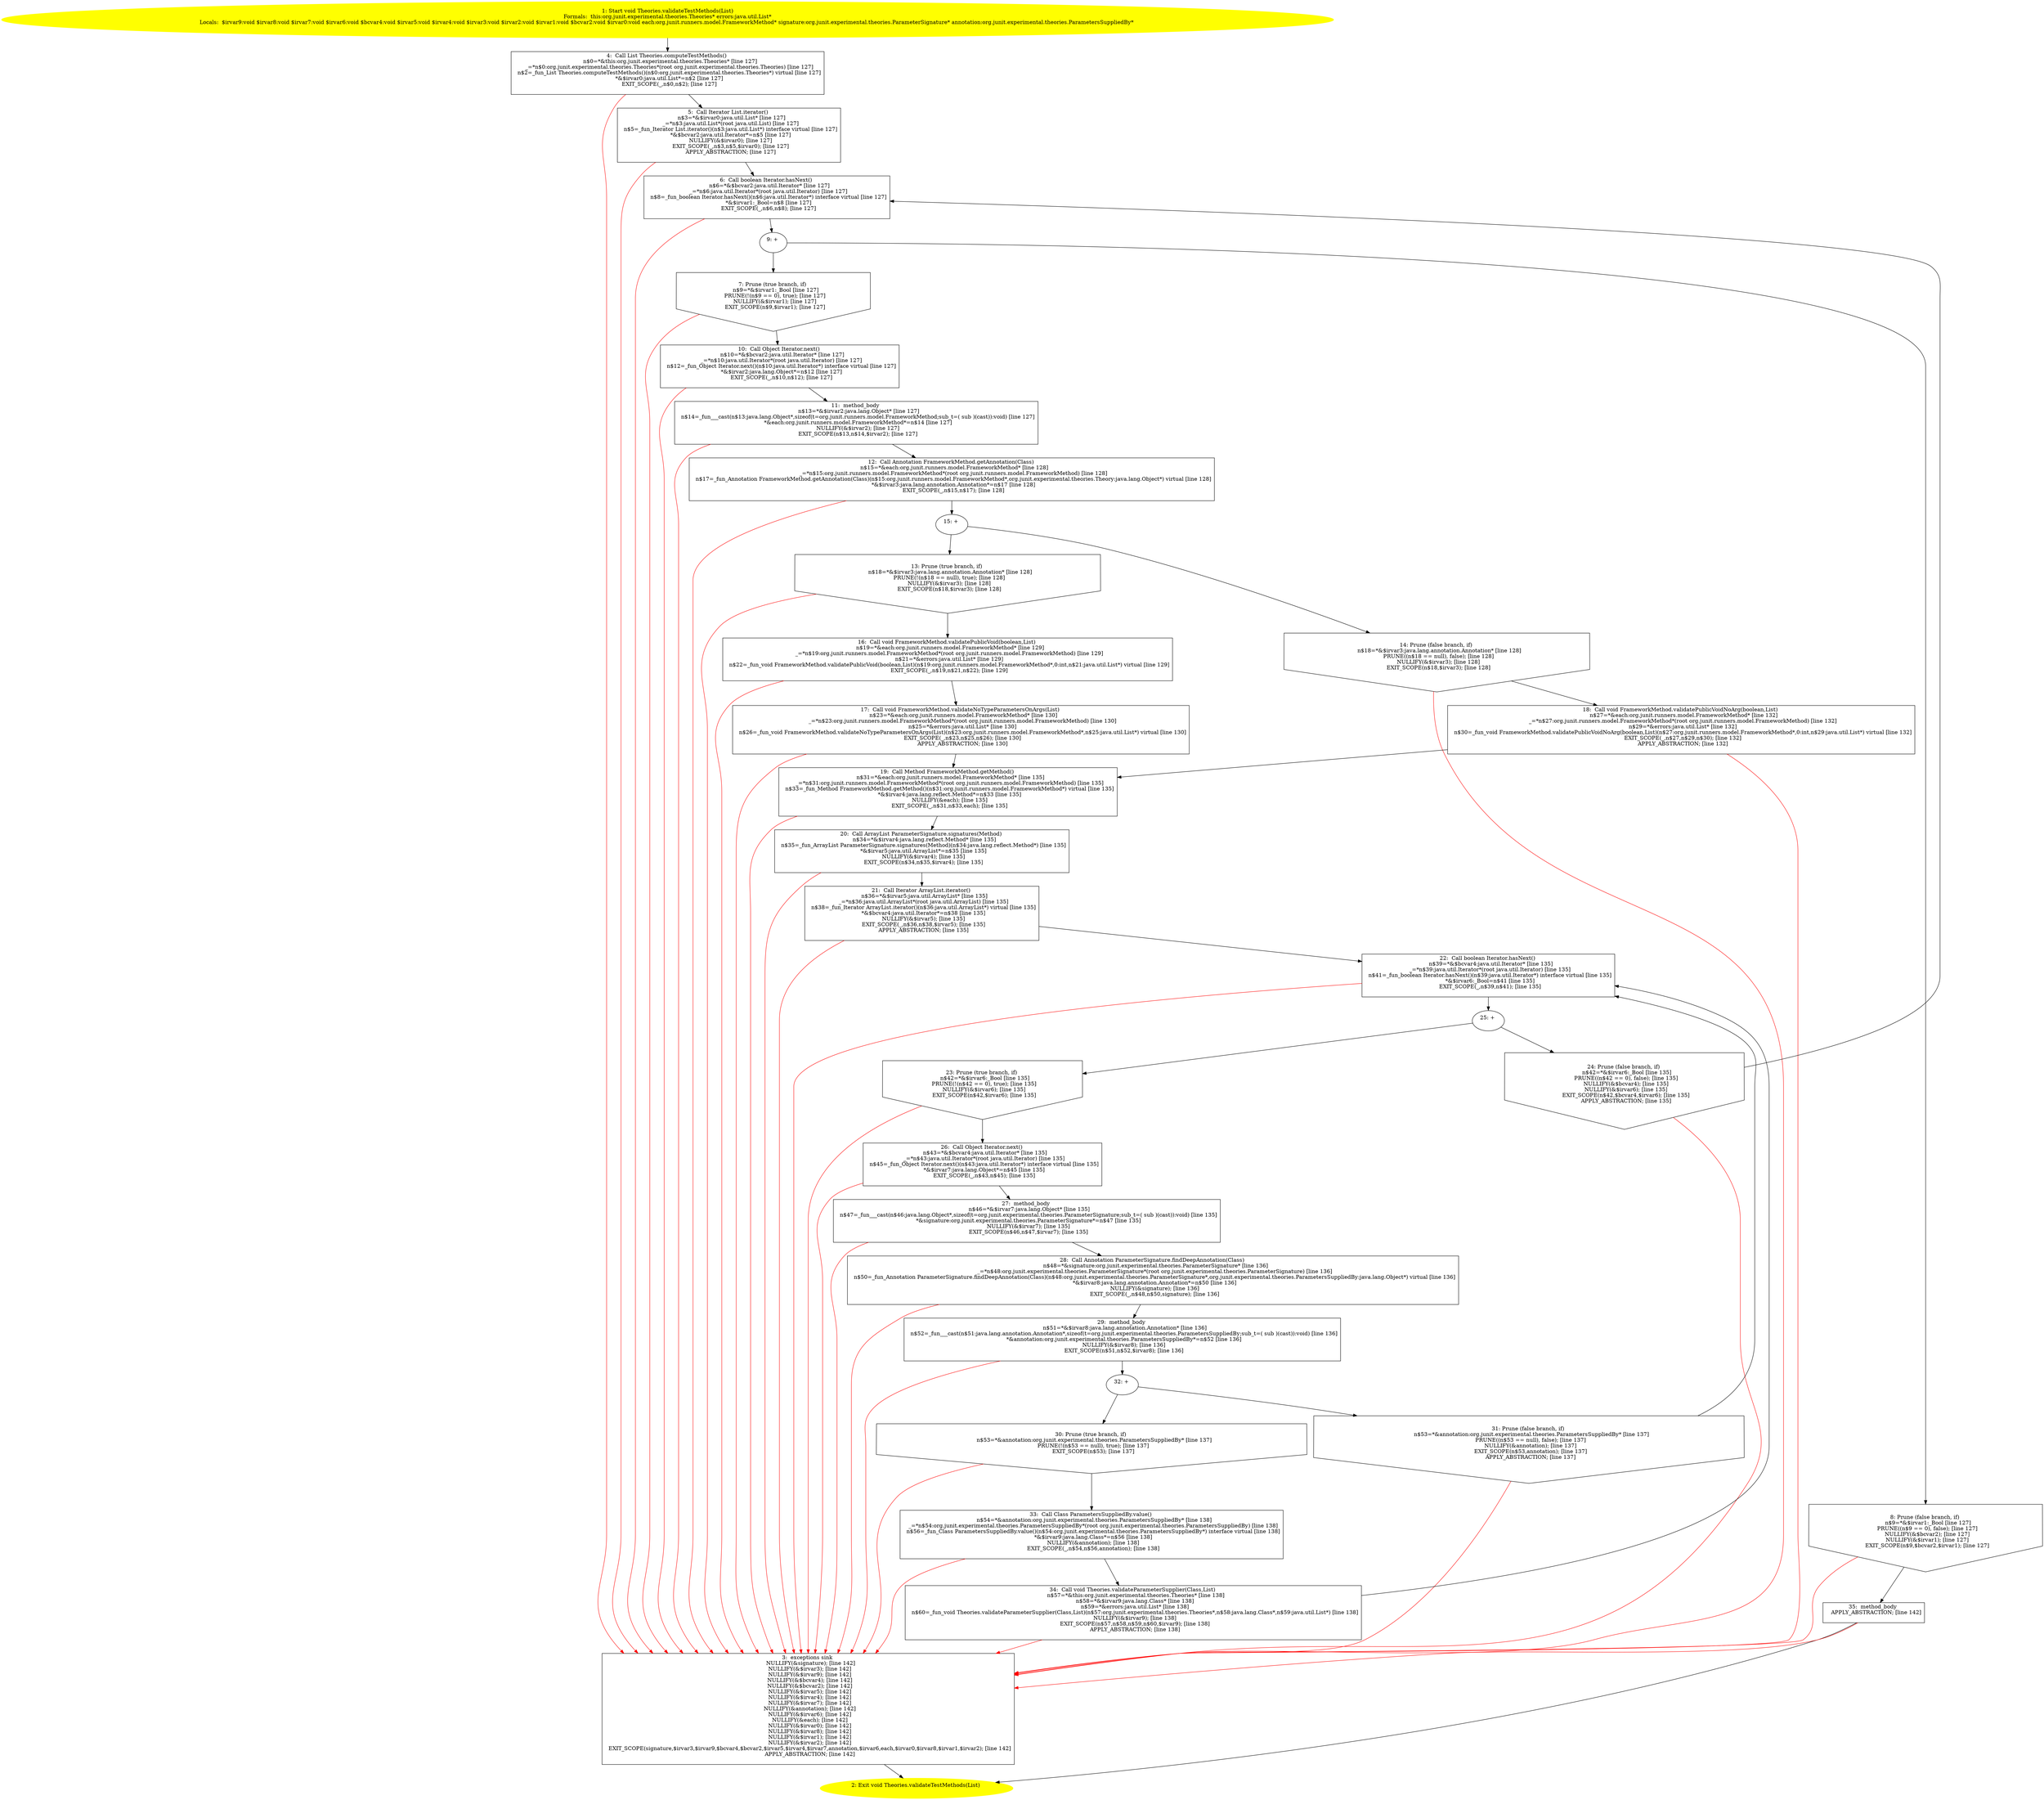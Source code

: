 /* @generated */
digraph cfg {
"org.junit.experimental.theories.Theories.validateTestMethods(java.util.List):void.e36a36eadc5ec2cc30906abe698ca430_1" [label="1: Start void Theories.validateTestMethods(List)\nFormals:  this:org.junit.experimental.theories.Theories* errors:java.util.List*\nLocals:  $irvar9:void $irvar8:void $irvar7:void $irvar6:void $bcvar4:void $irvar5:void $irvar4:void $irvar3:void $irvar2:void $irvar1:void $bcvar2:void $irvar0:void each:org.junit.runners.model.FrameworkMethod* signature:org.junit.experimental.theories.ParameterSignature* annotation:org.junit.experimental.theories.ParametersSuppliedBy* \n  " color=yellow style=filled]
	

	 "org.junit.experimental.theories.Theories.validateTestMethods(java.util.List):void.e36a36eadc5ec2cc30906abe698ca430_1" -> "org.junit.experimental.theories.Theories.validateTestMethods(java.util.List):void.e36a36eadc5ec2cc30906abe698ca430_4" ;
"org.junit.experimental.theories.Theories.validateTestMethods(java.util.List):void.e36a36eadc5ec2cc30906abe698ca430_2" [label="2: Exit void Theories.validateTestMethods(List) \n  " color=yellow style=filled]
	

"org.junit.experimental.theories.Theories.validateTestMethods(java.util.List):void.e36a36eadc5ec2cc30906abe698ca430_3" [label="3:  exceptions sink \n   NULLIFY(&signature); [line 142]\n  NULLIFY(&$irvar3); [line 142]\n  NULLIFY(&$irvar9); [line 142]\n  NULLIFY(&$bcvar4); [line 142]\n  NULLIFY(&$bcvar2); [line 142]\n  NULLIFY(&$irvar5); [line 142]\n  NULLIFY(&$irvar4); [line 142]\n  NULLIFY(&$irvar7); [line 142]\n  NULLIFY(&annotation); [line 142]\n  NULLIFY(&$irvar6); [line 142]\n  NULLIFY(&each); [line 142]\n  NULLIFY(&$irvar0); [line 142]\n  NULLIFY(&$irvar8); [line 142]\n  NULLIFY(&$irvar1); [line 142]\n  NULLIFY(&$irvar2); [line 142]\n  EXIT_SCOPE(signature,$irvar3,$irvar9,$bcvar4,$bcvar2,$irvar5,$irvar4,$irvar7,annotation,$irvar6,each,$irvar0,$irvar8,$irvar1,$irvar2); [line 142]\n  APPLY_ABSTRACTION; [line 142]\n " shape="box"]
	

	 "org.junit.experimental.theories.Theories.validateTestMethods(java.util.List):void.e36a36eadc5ec2cc30906abe698ca430_3" -> "org.junit.experimental.theories.Theories.validateTestMethods(java.util.List):void.e36a36eadc5ec2cc30906abe698ca430_2" ;
"org.junit.experimental.theories.Theories.validateTestMethods(java.util.List):void.e36a36eadc5ec2cc30906abe698ca430_4" [label="4:  Call List Theories.computeTestMethods() \n   n$0=*&this:org.junit.experimental.theories.Theories* [line 127]\n  _=*n$0:org.junit.experimental.theories.Theories*(root org.junit.experimental.theories.Theories) [line 127]\n  n$2=_fun_List Theories.computeTestMethods()(n$0:org.junit.experimental.theories.Theories*) virtual [line 127]\n  *&$irvar0:java.util.List*=n$2 [line 127]\n  EXIT_SCOPE(_,n$0,n$2); [line 127]\n " shape="box"]
	

	 "org.junit.experimental.theories.Theories.validateTestMethods(java.util.List):void.e36a36eadc5ec2cc30906abe698ca430_4" -> "org.junit.experimental.theories.Theories.validateTestMethods(java.util.List):void.e36a36eadc5ec2cc30906abe698ca430_5" ;
	 "org.junit.experimental.theories.Theories.validateTestMethods(java.util.List):void.e36a36eadc5ec2cc30906abe698ca430_4" -> "org.junit.experimental.theories.Theories.validateTestMethods(java.util.List):void.e36a36eadc5ec2cc30906abe698ca430_3" [color="red" ];
"org.junit.experimental.theories.Theories.validateTestMethods(java.util.List):void.e36a36eadc5ec2cc30906abe698ca430_5" [label="5:  Call Iterator List.iterator() \n   n$3=*&$irvar0:java.util.List* [line 127]\n  _=*n$3:java.util.List*(root java.util.List) [line 127]\n  n$5=_fun_Iterator List.iterator()(n$3:java.util.List*) interface virtual [line 127]\n  *&$bcvar2:java.util.Iterator*=n$5 [line 127]\n  NULLIFY(&$irvar0); [line 127]\n  EXIT_SCOPE(_,n$3,n$5,$irvar0); [line 127]\n  APPLY_ABSTRACTION; [line 127]\n " shape="box"]
	

	 "org.junit.experimental.theories.Theories.validateTestMethods(java.util.List):void.e36a36eadc5ec2cc30906abe698ca430_5" -> "org.junit.experimental.theories.Theories.validateTestMethods(java.util.List):void.e36a36eadc5ec2cc30906abe698ca430_6" ;
	 "org.junit.experimental.theories.Theories.validateTestMethods(java.util.List):void.e36a36eadc5ec2cc30906abe698ca430_5" -> "org.junit.experimental.theories.Theories.validateTestMethods(java.util.List):void.e36a36eadc5ec2cc30906abe698ca430_3" [color="red" ];
"org.junit.experimental.theories.Theories.validateTestMethods(java.util.List):void.e36a36eadc5ec2cc30906abe698ca430_6" [label="6:  Call boolean Iterator.hasNext() \n   n$6=*&$bcvar2:java.util.Iterator* [line 127]\n  _=*n$6:java.util.Iterator*(root java.util.Iterator) [line 127]\n  n$8=_fun_boolean Iterator.hasNext()(n$6:java.util.Iterator*) interface virtual [line 127]\n  *&$irvar1:_Bool=n$8 [line 127]\n  EXIT_SCOPE(_,n$6,n$8); [line 127]\n " shape="box"]
	

	 "org.junit.experimental.theories.Theories.validateTestMethods(java.util.List):void.e36a36eadc5ec2cc30906abe698ca430_6" -> "org.junit.experimental.theories.Theories.validateTestMethods(java.util.List):void.e36a36eadc5ec2cc30906abe698ca430_9" ;
	 "org.junit.experimental.theories.Theories.validateTestMethods(java.util.List):void.e36a36eadc5ec2cc30906abe698ca430_6" -> "org.junit.experimental.theories.Theories.validateTestMethods(java.util.List):void.e36a36eadc5ec2cc30906abe698ca430_3" [color="red" ];
"org.junit.experimental.theories.Theories.validateTestMethods(java.util.List):void.e36a36eadc5ec2cc30906abe698ca430_7" [label="7: Prune (true branch, if) \n   n$9=*&$irvar1:_Bool [line 127]\n  PRUNE(!(n$9 == 0), true); [line 127]\n  NULLIFY(&$irvar1); [line 127]\n  EXIT_SCOPE(n$9,$irvar1); [line 127]\n " shape="invhouse"]
	

	 "org.junit.experimental.theories.Theories.validateTestMethods(java.util.List):void.e36a36eadc5ec2cc30906abe698ca430_7" -> "org.junit.experimental.theories.Theories.validateTestMethods(java.util.List):void.e36a36eadc5ec2cc30906abe698ca430_10" ;
	 "org.junit.experimental.theories.Theories.validateTestMethods(java.util.List):void.e36a36eadc5ec2cc30906abe698ca430_7" -> "org.junit.experimental.theories.Theories.validateTestMethods(java.util.List):void.e36a36eadc5ec2cc30906abe698ca430_3" [color="red" ];
"org.junit.experimental.theories.Theories.validateTestMethods(java.util.List):void.e36a36eadc5ec2cc30906abe698ca430_8" [label="8: Prune (false branch, if) \n   n$9=*&$irvar1:_Bool [line 127]\n  PRUNE((n$9 == 0), false); [line 127]\n  NULLIFY(&$bcvar2); [line 127]\n  NULLIFY(&$irvar1); [line 127]\n  EXIT_SCOPE(n$9,$bcvar2,$irvar1); [line 127]\n " shape="invhouse"]
	

	 "org.junit.experimental.theories.Theories.validateTestMethods(java.util.List):void.e36a36eadc5ec2cc30906abe698ca430_8" -> "org.junit.experimental.theories.Theories.validateTestMethods(java.util.List):void.e36a36eadc5ec2cc30906abe698ca430_35" ;
	 "org.junit.experimental.theories.Theories.validateTestMethods(java.util.List):void.e36a36eadc5ec2cc30906abe698ca430_8" -> "org.junit.experimental.theories.Theories.validateTestMethods(java.util.List):void.e36a36eadc5ec2cc30906abe698ca430_3" [color="red" ];
"org.junit.experimental.theories.Theories.validateTestMethods(java.util.List):void.e36a36eadc5ec2cc30906abe698ca430_9" [label="9: + \n  " ]
	

	 "org.junit.experimental.theories.Theories.validateTestMethods(java.util.List):void.e36a36eadc5ec2cc30906abe698ca430_9" -> "org.junit.experimental.theories.Theories.validateTestMethods(java.util.List):void.e36a36eadc5ec2cc30906abe698ca430_7" ;
	 "org.junit.experimental.theories.Theories.validateTestMethods(java.util.List):void.e36a36eadc5ec2cc30906abe698ca430_9" -> "org.junit.experimental.theories.Theories.validateTestMethods(java.util.List):void.e36a36eadc5ec2cc30906abe698ca430_8" ;
"org.junit.experimental.theories.Theories.validateTestMethods(java.util.List):void.e36a36eadc5ec2cc30906abe698ca430_10" [label="10:  Call Object Iterator.next() \n   n$10=*&$bcvar2:java.util.Iterator* [line 127]\n  _=*n$10:java.util.Iterator*(root java.util.Iterator) [line 127]\n  n$12=_fun_Object Iterator.next()(n$10:java.util.Iterator*) interface virtual [line 127]\n  *&$irvar2:java.lang.Object*=n$12 [line 127]\n  EXIT_SCOPE(_,n$10,n$12); [line 127]\n " shape="box"]
	

	 "org.junit.experimental.theories.Theories.validateTestMethods(java.util.List):void.e36a36eadc5ec2cc30906abe698ca430_10" -> "org.junit.experimental.theories.Theories.validateTestMethods(java.util.List):void.e36a36eadc5ec2cc30906abe698ca430_11" ;
	 "org.junit.experimental.theories.Theories.validateTestMethods(java.util.List):void.e36a36eadc5ec2cc30906abe698ca430_10" -> "org.junit.experimental.theories.Theories.validateTestMethods(java.util.List):void.e36a36eadc5ec2cc30906abe698ca430_3" [color="red" ];
"org.junit.experimental.theories.Theories.validateTestMethods(java.util.List):void.e36a36eadc5ec2cc30906abe698ca430_11" [label="11:  method_body \n   n$13=*&$irvar2:java.lang.Object* [line 127]\n  n$14=_fun___cast(n$13:java.lang.Object*,sizeof(t=org.junit.runners.model.FrameworkMethod;sub_t=( sub )(cast)):void) [line 127]\n  *&each:org.junit.runners.model.FrameworkMethod*=n$14 [line 127]\n  NULLIFY(&$irvar2); [line 127]\n  EXIT_SCOPE(n$13,n$14,$irvar2); [line 127]\n " shape="box"]
	

	 "org.junit.experimental.theories.Theories.validateTestMethods(java.util.List):void.e36a36eadc5ec2cc30906abe698ca430_11" -> "org.junit.experimental.theories.Theories.validateTestMethods(java.util.List):void.e36a36eadc5ec2cc30906abe698ca430_12" ;
	 "org.junit.experimental.theories.Theories.validateTestMethods(java.util.List):void.e36a36eadc5ec2cc30906abe698ca430_11" -> "org.junit.experimental.theories.Theories.validateTestMethods(java.util.List):void.e36a36eadc5ec2cc30906abe698ca430_3" [color="red" ];
"org.junit.experimental.theories.Theories.validateTestMethods(java.util.List):void.e36a36eadc5ec2cc30906abe698ca430_12" [label="12:  Call Annotation FrameworkMethod.getAnnotation(Class) \n   n$15=*&each:org.junit.runners.model.FrameworkMethod* [line 128]\n  _=*n$15:org.junit.runners.model.FrameworkMethod*(root org.junit.runners.model.FrameworkMethod) [line 128]\n  n$17=_fun_Annotation FrameworkMethod.getAnnotation(Class)(n$15:org.junit.runners.model.FrameworkMethod*,org.junit.experimental.theories.Theory:java.lang.Object*) virtual [line 128]\n  *&$irvar3:java.lang.annotation.Annotation*=n$17 [line 128]\n  EXIT_SCOPE(_,n$15,n$17); [line 128]\n " shape="box"]
	

	 "org.junit.experimental.theories.Theories.validateTestMethods(java.util.List):void.e36a36eadc5ec2cc30906abe698ca430_12" -> "org.junit.experimental.theories.Theories.validateTestMethods(java.util.List):void.e36a36eadc5ec2cc30906abe698ca430_15" ;
	 "org.junit.experimental.theories.Theories.validateTestMethods(java.util.List):void.e36a36eadc5ec2cc30906abe698ca430_12" -> "org.junit.experimental.theories.Theories.validateTestMethods(java.util.List):void.e36a36eadc5ec2cc30906abe698ca430_3" [color="red" ];
"org.junit.experimental.theories.Theories.validateTestMethods(java.util.List):void.e36a36eadc5ec2cc30906abe698ca430_13" [label="13: Prune (true branch, if) \n   n$18=*&$irvar3:java.lang.annotation.Annotation* [line 128]\n  PRUNE(!(n$18 == null), true); [line 128]\n  NULLIFY(&$irvar3); [line 128]\n  EXIT_SCOPE(n$18,$irvar3); [line 128]\n " shape="invhouse"]
	

	 "org.junit.experimental.theories.Theories.validateTestMethods(java.util.List):void.e36a36eadc5ec2cc30906abe698ca430_13" -> "org.junit.experimental.theories.Theories.validateTestMethods(java.util.List):void.e36a36eadc5ec2cc30906abe698ca430_16" ;
	 "org.junit.experimental.theories.Theories.validateTestMethods(java.util.List):void.e36a36eadc5ec2cc30906abe698ca430_13" -> "org.junit.experimental.theories.Theories.validateTestMethods(java.util.List):void.e36a36eadc5ec2cc30906abe698ca430_3" [color="red" ];
"org.junit.experimental.theories.Theories.validateTestMethods(java.util.List):void.e36a36eadc5ec2cc30906abe698ca430_14" [label="14: Prune (false branch, if) \n   n$18=*&$irvar3:java.lang.annotation.Annotation* [line 128]\n  PRUNE((n$18 == null), false); [line 128]\n  NULLIFY(&$irvar3); [line 128]\n  EXIT_SCOPE(n$18,$irvar3); [line 128]\n " shape="invhouse"]
	

	 "org.junit.experimental.theories.Theories.validateTestMethods(java.util.List):void.e36a36eadc5ec2cc30906abe698ca430_14" -> "org.junit.experimental.theories.Theories.validateTestMethods(java.util.List):void.e36a36eadc5ec2cc30906abe698ca430_18" ;
	 "org.junit.experimental.theories.Theories.validateTestMethods(java.util.List):void.e36a36eadc5ec2cc30906abe698ca430_14" -> "org.junit.experimental.theories.Theories.validateTestMethods(java.util.List):void.e36a36eadc5ec2cc30906abe698ca430_3" [color="red" ];
"org.junit.experimental.theories.Theories.validateTestMethods(java.util.List):void.e36a36eadc5ec2cc30906abe698ca430_15" [label="15: + \n  " ]
	

	 "org.junit.experimental.theories.Theories.validateTestMethods(java.util.List):void.e36a36eadc5ec2cc30906abe698ca430_15" -> "org.junit.experimental.theories.Theories.validateTestMethods(java.util.List):void.e36a36eadc5ec2cc30906abe698ca430_13" ;
	 "org.junit.experimental.theories.Theories.validateTestMethods(java.util.List):void.e36a36eadc5ec2cc30906abe698ca430_15" -> "org.junit.experimental.theories.Theories.validateTestMethods(java.util.List):void.e36a36eadc5ec2cc30906abe698ca430_14" ;
"org.junit.experimental.theories.Theories.validateTestMethods(java.util.List):void.e36a36eadc5ec2cc30906abe698ca430_16" [label="16:  Call void FrameworkMethod.validatePublicVoid(boolean,List) \n   n$19=*&each:org.junit.runners.model.FrameworkMethod* [line 129]\n  _=*n$19:org.junit.runners.model.FrameworkMethod*(root org.junit.runners.model.FrameworkMethod) [line 129]\n  n$21=*&errors:java.util.List* [line 129]\n  n$22=_fun_void FrameworkMethod.validatePublicVoid(boolean,List)(n$19:org.junit.runners.model.FrameworkMethod*,0:int,n$21:java.util.List*) virtual [line 129]\n  EXIT_SCOPE(_,n$19,n$21,n$22); [line 129]\n " shape="box"]
	

	 "org.junit.experimental.theories.Theories.validateTestMethods(java.util.List):void.e36a36eadc5ec2cc30906abe698ca430_16" -> "org.junit.experimental.theories.Theories.validateTestMethods(java.util.List):void.e36a36eadc5ec2cc30906abe698ca430_17" ;
	 "org.junit.experimental.theories.Theories.validateTestMethods(java.util.List):void.e36a36eadc5ec2cc30906abe698ca430_16" -> "org.junit.experimental.theories.Theories.validateTestMethods(java.util.List):void.e36a36eadc5ec2cc30906abe698ca430_3" [color="red" ];
"org.junit.experimental.theories.Theories.validateTestMethods(java.util.List):void.e36a36eadc5ec2cc30906abe698ca430_17" [label="17:  Call void FrameworkMethod.validateNoTypeParametersOnArgs(List) \n   n$23=*&each:org.junit.runners.model.FrameworkMethod* [line 130]\n  _=*n$23:org.junit.runners.model.FrameworkMethod*(root org.junit.runners.model.FrameworkMethod) [line 130]\n  n$25=*&errors:java.util.List* [line 130]\n  n$26=_fun_void FrameworkMethod.validateNoTypeParametersOnArgs(List)(n$23:org.junit.runners.model.FrameworkMethod*,n$25:java.util.List*) virtual [line 130]\n  EXIT_SCOPE(_,n$23,n$25,n$26); [line 130]\n  APPLY_ABSTRACTION; [line 130]\n " shape="box"]
	

	 "org.junit.experimental.theories.Theories.validateTestMethods(java.util.List):void.e36a36eadc5ec2cc30906abe698ca430_17" -> "org.junit.experimental.theories.Theories.validateTestMethods(java.util.List):void.e36a36eadc5ec2cc30906abe698ca430_19" ;
	 "org.junit.experimental.theories.Theories.validateTestMethods(java.util.List):void.e36a36eadc5ec2cc30906abe698ca430_17" -> "org.junit.experimental.theories.Theories.validateTestMethods(java.util.List):void.e36a36eadc5ec2cc30906abe698ca430_3" [color="red" ];
"org.junit.experimental.theories.Theories.validateTestMethods(java.util.List):void.e36a36eadc5ec2cc30906abe698ca430_18" [label="18:  Call void FrameworkMethod.validatePublicVoidNoArg(boolean,List) \n   n$27=*&each:org.junit.runners.model.FrameworkMethod* [line 132]\n  _=*n$27:org.junit.runners.model.FrameworkMethod*(root org.junit.runners.model.FrameworkMethod) [line 132]\n  n$29=*&errors:java.util.List* [line 132]\n  n$30=_fun_void FrameworkMethod.validatePublicVoidNoArg(boolean,List)(n$27:org.junit.runners.model.FrameworkMethod*,0:int,n$29:java.util.List*) virtual [line 132]\n  EXIT_SCOPE(_,n$27,n$29,n$30); [line 132]\n  APPLY_ABSTRACTION; [line 132]\n " shape="box"]
	

	 "org.junit.experimental.theories.Theories.validateTestMethods(java.util.List):void.e36a36eadc5ec2cc30906abe698ca430_18" -> "org.junit.experimental.theories.Theories.validateTestMethods(java.util.List):void.e36a36eadc5ec2cc30906abe698ca430_19" ;
	 "org.junit.experimental.theories.Theories.validateTestMethods(java.util.List):void.e36a36eadc5ec2cc30906abe698ca430_18" -> "org.junit.experimental.theories.Theories.validateTestMethods(java.util.List):void.e36a36eadc5ec2cc30906abe698ca430_3" [color="red" ];
"org.junit.experimental.theories.Theories.validateTestMethods(java.util.List):void.e36a36eadc5ec2cc30906abe698ca430_19" [label="19:  Call Method FrameworkMethod.getMethod() \n   n$31=*&each:org.junit.runners.model.FrameworkMethod* [line 135]\n  _=*n$31:org.junit.runners.model.FrameworkMethod*(root org.junit.runners.model.FrameworkMethod) [line 135]\n  n$33=_fun_Method FrameworkMethod.getMethod()(n$31:org.junit.runners.model.FrameworkMethod*) virtual [line 135]\n  *&$irvar4:java.lang.reflect.Method*=n$33 [line 135]\n  NULLIFY(&each); [line 135]\n  EXIT_SCOPE(_,n$31,n$33,each); [line 135]\n " shape="box"]
	

	 "org.junit.experimental.theories.Theories.validateTestMethods(java.util.List):void.e36a36eadc5ec2cc30906abe698ca430_19" -> "org.junit.experimental.theories.Theories.validateTestMethods(java.util.List):void.e36a36eadc5ec2cc30906abe698ca430_20" ;
	 "org.junit.experimental.theories.Theories.validateTestMethods(java.util.List):void.e36a36eadc5ec2cc30906abe698ca430_19" -> "org.junit.experimental.theories.Theories.validateTestMethods(java.util.List):void.e36a36eadc5ec2cc30906abe698ca430_3" [color="red" ];
"org.junit.experimental.theories.Theories.validateTestMethods(java.util.List):void.e36a36eadc5ec2cc30906abe698ca430_20" [label="20:  Call ArrayList ParameterSignature.signatures(Method) \n   n$34=*&$irvar4:java.lang.reflect.Method* [line 135]\n  n$35=_fun_ArrayList ParameterSignature.signatures(Method)(n$34:java.lang.reflect.Method*) [line 135]\n  *&$irvar5:java.util.ArrayList*=n$35 [line 135]\n  NULLIFY(&$irvar4); [line 135]\n  EXIT_SCOPE(n$34,n$35,$irvar4); [line 135]\n " shape="box"]
	

	 "org.junit.experimental.theories.Theories.validateTestMethods(java.util.List):void.e36a36eadc5ec2cc30906abe698ca430_20" -> "org.junit.experimental.theories.Theories.validateTestMethods(java.util.List):void.e36a36eadc5ec2cc30906abe698ca430_21" ;
	 "org.junit.experimental.theories.Theories.validateTestMethods(java.util.List):void.e36a36eadc5ec2cc30906abe698ca430_20" -> "org.junit.experimental.theories.Theories.validateTestMethods(java.util.List):void.e36a36eadc5ec2cc30906abe698ca430_3" [color="red" ];
"org.junit.experimental.theories.Theories.validateTestMethods(java.util.List):void.e36a36eadc5ec2cc30906abe698ca430_21" [label="21:  Call Iterator ArrayList.iterator() \n   n$36=*&$irvar5:java.util.ArrayList* [line 135]\n  _=*n$36:java.util.ArrayList*(root java.util.ArrayList) [line 135]\n  n$38=_fun_Iterator ArrayList.iterator()(n$36:java.util.ArrayList*) virtual [line 135]\n  *&$bcvar4:java.util.Iterator*=n$38 [line 135]\n  NULLIFY(&$irvar5); [line 135]\n  EXIT_SCOPE(_,n$36,n$38,$irvar5); [line 135]\n  APPLY_ABSTRACTION; [line 135]\n " shape="box"]
	

	 "org.junit.experimental.theories.Theories.validateTestMethods(java.util.List):void.e36a36eadc5ec2cc30906abe698ca430_21" -> "org.junit.experimental.theories.Theories.validateTestMethods(java.util.List):void.e36a36eadc5ec2cc30906abe698ca430_22" ;
	 "org.junit.experimental.theories.Theories.validateTestMethods(java.util.List):void.e36a36eadc5ec2cc30906abe698ca430_21" -> "org.junit.experimental.theories.Theories.validateTestMethods(java.util.List):void.e36a36eadc5ec2cc30906abe698ca430_3" [color="red" ];
"org.junit.experimental.theories.Theories.validateTestMethods(java.util.List):void.e36a36eadc5ec2cc30906abe698ca430_22" [label="22:  Call boolean Iterator.hasNext() \n   n$39=*&$bcvar4:java.util.Iterator* [line 135]\n  _=*n$39:java.util.Iterator*(root java.util.Iterator) [line 135]\n  n$41=_fun_boolean Iterator.hasNext()(n$39:java.util.Iterator*) interface virtual [line 135]\n  *&$irvar6:_Bool=n$41 [line 135]\n  EXIT_SCOPE(_,n$39,n$41); [line 135]\n " shape="box"]
	

	 "org.junit.experimental.theories.Theories.validateTestMethods(java.util.List):void.e36a36eadc5ec2cc30906abe698ca430_22" -> "org.junit.experimental.theories.Theories.validateTestMethods(java.util.List):void.e36a36eadc5ec2cc30906abe698ca430_25" ;
	 "org.junit.experimental.theories.Theories.validateTestMethods(java.util.List):void.e36a36eadc5ec2cc30906abe698ca430_22" -> "org.junit.experimental.theories.Theories.validateTestMethods(java.util.List):void.e36a36eadc5ec2cc30906abe698ca430_3" [color="red" ];
"org.junit.experimental.theories.Theories.validateTestMethods(java.util.List):void.e36a36eadc5ec2cc30906abe698ca430_23" [label="23: Prune (true branch, if) \n   n$42=*&$irvar6:_Bool [line 135]\n  PRUNE(!(n$42 == 0), true); [line 135]\n  NULLIFY(&$irvar6); [line 135]\n  EXIT_SCOPE(n$42,$irvar6); [line 135]\n " shape="invhouse"]
	

	 "org.junit.experimental.theories.Theories.validateTestMethods(java.util.List):void.e36a36eadc5ec2cc30906abe698ca430_23" -> "org.junit.experimental.theories.Theories.validateTestMethods(java.util.List):void.e36a36eadc5ec2cc30906abe698ca430_26" ;
	 "org.junit.experimental.theories.Theories.validateTestMethods(java.util.List):void.e36a36eadc5ec2cc30906abe698ca430_23" -> "org.junit.experimental.theories.Theories.validateTestMethods(java.util.List):void.e36a36eadc5ec2cc30906abe698ca430_3" [color="red" ];
"org.junit.experimental.theories.Theories.validateTestMethods(java.util.List):void.e36a36eadc5ec2cc30906abe698ca430_24" [label="24: Prune (false branch, if) \n   n$42=*&$irvar6:_Bool [line 135]\n  PRUNE((n$42 == 0), false); [line 135]\n  NULLIFY(&$bcvar4); [line 135]\n  NULLIFY(&$irvar6); [line 135]\n  EXIT_SCOPE(n$42,$bcvar4,$irvar6); [line 135]\n  APPLY_ABSTRACTION; [line 135]\n " shape="invhouse"]
	

	 "org.junit.experimental.theories.Theories.validateTestMethods(java.util.List):void.e36a36eadc5ec2cc30906abe698ca430_24" -> "org.junit.experimental.theories.Theories.validateTestMethods(java.util.List):void.e36a36eadc5ec2cc30906abe698ca430_6" ;
	 "org.junit.experimental.theories.Theories.validateTestMethods(java.util.List):void.e36a36eadc5ec2cc30906abe698ca430_24" -> "org.junit.experimental.theories.Theories.validateTestMethods(java.util.List):void.e36a36eadc5ec2cc30906abe698ca430_3" [color="red" ];
"org.junit.experimental.theories.Theories.validateTestMethods(java.util.List):void.e36a36eadc5ec2cc30906abe698ca430_25" [label="25: + \n  " ]
	

	 "org.junit.experimental.theories.Theories.validateTestMethods(java.util.List):void.e36a36eadc5ec2cc30906abe698ca430_25" -> "org.junit.experimental.theories.Theories.validateTestMethods(java.util.List):void.e36a36eadc5ec2cc30906abe698ca430_23" ;
	 "org.junit.experimental.theories.Theories.validateTestMethods(java.util.List):void.e36a36eadc5ec2cc30906abe698ca430_25" -> "org.junit.experimental.theories.Theories.validateTestMethods(java.util.List):void.e36a36eadc5ec2cc30906abe698ca430_24" ;
"org.junit.experimental.theories.Theories.validateTestMethods(java.util.List):void.e36a36eadc5ec2cc30906abe698ca430_26" [label="26:  Call Object Iterator.next() \n   n$43=*&$bcvar4:java.util.Iterator* [line 135]\n  _=*n$43:java.util.Iterator*(root java.util.Iterator) [line 135]\n  n$45=_fun_Object Iterator.next()(n$43:java.util.Iterator*) interface virtual [line 135]\n  *&$irvar7:java.lang.Object*=n$45 [line 135]\n  EXIT_SCOPE(_,n$43,n$45); [line 135]\n " shape="box"]
	

	 "org.junit.experimental.theories.Theories.validateTestMethods(java.util.List):void.e36a36eadc5ec2cc30906abe698ca430_26" -> "org.junit.experimental.theories.Theories.validateTestMethods(java.util.List):void.e36a36eadc5ec2cc30906abe698ca430_27" ;
	 "org.junit.experimental.theories.Theories.validateTestMethods(java.util.List):void.e36a36eadc5ec2cc30906abe698ca430_26" -> "org.junit.experimental.theories.Theories.validateTestMethods(java.util.List):void.e36a36eadc5ec2cc30906abe698ca430_3" [color="red" ];
"org.junit.experimental.theories.Theories.validateTestMethods(java.util.List):void.e36a36eadc5ec2cc30906abe698ca430_27" [label="27:  method_body \n   n$46=*&$irvar7:java.lang.Object* [line 135]\n  n$47=_fun___cast(n$46:java.lang.Object*,sizeof(t=org.junit.experimental.theories.ParameterSignature;sub_t=( sub )(cast)):void) [line 135]\n  *&signature:org.junit.experimental.theories.ParameterSignature*=n$47 [line 135]\n  NULLIFY(&$irvar7); [line 135]\n  EXIT_SCOPE(n$46,n$47,$irvar7); [line 135]\n " shape="box"]
	

	 "org.junit.experimental.theories.Theories.validateTestMethods(java.util.List):void.e36a36eadc5ec2cc30906abe698ca430_27" -> "org.junit.experimental.theories.Theories.validateTestMethods(java.util.List):void.e36a36eadc5ec2cc30906abe698ca430_28" ;
	 "org.junit.experimental.theories.Theories.validateTestMethods(java.util.List):void.e36a36eadc5ec2cc30906abe698ca430_27" -> "org.junit.experimental.theories.Theories.validateTestMethods(java.util.List):void.e36a36eadc5ec2cc30906abe698ca430_3" [color="red" ];
"org.junit.experimental.theories.Theories.validateTestMethods(java.util.List):void.e36a36eadc5ec2cc30906abe698ca430_28" [label="28:  Call Annotation ParameterSignature.findDeepAnnotation(Class) \n   n$48=*&signature:org.junit.experimental.theories.ParameterSignature* [line 136]\n  _=*n$48:org.junit.experimental.theories.ParameterSignature*(root org.junit.experimental.theories.ParameterSignature) [line 136]\n  n$50=_fun_Annotation ParameterSignature.findDeepAnnotation(Class)(n$48:org.junit.experimental.theories.ParameterSignature*,org.junit.experimental.theories.ParametersSuppliedBy:java.lang.Object*) virtual [line 136]\n  *&$irvar8:java.lang.annotation.Annotation*=n$50 [line 136]\n  NULLIFY(&signature); [line 136]\n  EXIT_SCOPE(_,n$48,n$50,signature); [line 136]\n " shape="box"]
	

	 "org.junit.experimental.theories.Theories.validateTestMethods(java.util.List):void.e36a36eadc5ec2cc30906abe698ca430_28" -> "org.junit.experimental.theories.Theories.validateTestMethods(java.util.List):void.e36a36eadc5ec2cc30906abe698ca430_29" ;
	 "org.junit.experimental.theories.Theories.validateTestMethods(java.util.List):void.e36a36eadc5ec2cc30906abe698ca430_28" -> "org.junit.experimental.theories.Theories.validateTestMethods(java.util.List):void.e36a36eadc5ec2cc30906abe698ca430_3" [color="red" ];
"org.junit.experimental.theories.Theories.validateTestMethods(java.util.List):void.e36a36eadc5ec2cc30906abe698ca430_29" [label="29:  method_body \n   n$51=*&$irvar8:java.lang.annotation.Annotation* [line 136]\n  n$52=_fun___cast(n$51:java.lang.annotation.Annotation*,sizeof(t=org.junit.experimental.theories.ParametersSuppliedBy;sub_t=( sub )(cast)):void) [line 136]\n  *&annotation:org.junit.experimental.theories.ParametersSuppliedBy*=n$52 [line 136]\n  NULLIFY(&$irvar8); [line 136]\n  EXIT_SCOPE(n$51,n$52,$irvar8); [line 136]\n " shape="box"]
	

	 "org.junit.experimental.theories.Theories.validateTestMethods(java.util.List):void.e36a36eadc5ec2cc30906abe698ca430_29" -> "org.junit.experimental.theories.Theories.validateTestMethods(java.util.List):void.e36a36eadc5ec2cc30906abe698ca430_32" ;
	 "org.junit.experimental.theories.Theories.validateTestMethods(java.util.List):void.e36a36eadc5ec2cc30906abe698ca430_29" -> "org.junit.experimental.theories.Theories.validateTestMethods(java.util.List):void.e36a36eadc5ec2cc30906abe698ca430_3" [color="red" ];
"org.junit.experimental.theories.Theories.validateTestMethods(java.util.List):void.e36a36eadc5ec2cc30906abe698ca430_30" [label="30: Prune (true branch, if) \n   n$53=*&annotation:org.junit.experimental.theories.ParametersSuppliedBy* [line 137]\n  PRUNE(!(n$53 == null), true); [line 137]\n  EXIT_SCOPE(n$53); [line 137]\n " shape="invhouse"]
	

	 "org.junit.experimental.theories.Theories.validateTestMethods(java.util.List):void.e36a36eadc5ec2cc30906abe698ca430_30" -> "org.junit.experimental.theories.Theories.validateTestMethods(java.util.List):void.e36a36eadc5ec2cc30906abe698ca430_33" ;
	 "org.junit.experimental.theories.Theories.validateTestMethods(java.util.List):void.e36a36eadc5ec2cc30906abe698ca430_30" -> "org.junit.experimental.theories.Theories.validateTestMethods(java.util.List):void.e36a36eadc5ec2cc30906abe698ca430_3" [color="red" ];
"org.junit.experimental.theories.Theories.validateTestMethods(java.util.List):void.e36a36eadc5ec2cc30906abe698ca430_31" [label="31: Prune (false branch, if) \n   n$53=*&annotation:org.junit.experimental.theories.ParametersSuppliedBy* [line 137]\n  PRUNE((n$53 == null), false); [line 137]\n  NULLIFY(&annotation); [line 137]\n  EXIT_SCOPE(n$53,annotation); [line 137]\n  APPLY_ABSTRACTION; [line 137]\n " shape="invhouse"]
	

	 "org.junit.experimental.theories.Theories.validateTestMethods(java.util.List):void.e36a36eadc5ec2cc30906abe698ca430_31" -> "org.junit.experimental.theories.Theories.validateTestMethods(java.util.List):void.e36a36eadc5ec2cc30906abe698ca430_22" ;
	 "org.junit.experimental.theories.Theories.validateTestMethods(java.util.List):void.e36a36eadc5ec2cc30906abe698ca430_31" -> "org.junit.experimental.theories.Theories.validateTestMethods(java.util.List):void.e36a36eadc5ec2cc30906abe698ca430_3" [color="red" ];
"org.junit.experimental.theories.Theories.validateTestMethods(java.util.List):void.e36a36eadc5ec2cc30906abe698ca430_32" [label="32: + \n  " ]
	

	 "org.junit.experimental.theories.Theories.validateTestMethods(java.util.List):void.e36a36eadc5ec2cc30906abe698ca430_32" -> "org.junit.experimental.theories.Theories.validateTestMethods(java.util.List):void.e36a36eadc5ec2cc30906abe698ca430_30" ;
	 "org.junit.experimental.theories.Theories.validateTestMethods(java.util.List):void.e36a36eadc5ec2cc30906abe698ca430_32" -> "org.junit.experimental.theories.Theories.validateTestMethods(java.util.List):void.e36a36eadc5ec2cc30906abe698ca430_31" ;
"org.junit.experimental.theories.Theories.validateTestMethods(java.util.List):void.e36a36eadc5ec2cc30906abe698ca430_33" [label="33:  Call Class ParametersSuppliedBy.value() \n   n$54=*&annotation:org.junit.experimental.theories.ParametersSuppliedBy* [line 138]\n  _=*n$54:org.junit.experimental.theories.ParametersSuppliedBy*(root org.junit.experimental.theories.ParametersSuppliedBy) [line 138]\n  n$56=_fun_Class ParametersSuppliedBy.value()(n$54:org.junit.experimental.theories.ParametersSuppliedBy*) interface virtual [line 138]\n  *&$irvar9:java.lang.Class*=n$56 [line 138]\n  NULLIFY(&annotation); [line 138]\n  EXIT_SCOPE(_,n$54,n$56,annotation); [line 138]\n " shape="box"]
	

	 "org.junit.experimental.theories.Theories.validateTestMethods(java.util.List):void.e36a36eadc5ec2cc30906abe698ca430_33" -> "org.junit.experimental.theories.Theories.validateTestMethods(java.util.List):void.e36a36eadc5ec2cc30906abe698ca430_34" ;
	 "org.junit.experimental.theories.Theories.validateTestMethods(java.util.List):void.e36a36eadc5ec2cc30906abe698ca430_33" -> "org.junit.experimental.theories.Theories.validateTestMethods(java.util.List):void.e36a36eadc5ec2cc30906abe698ca430_3" [color="red" ];
"org.junit.experimental.theories.Theories.validateTestMethods(java.util.List):void.e36a36eadc5ec2cc30906abe698ca430_34" [label="34:  Call void Theories.validateParameterSupplier(Class,List) \n   n$57=*&this:org.junit.experimental.theories.Theories* [line 138]\n  n$58=*&$irvar9:java.lang.Class* [line 138]\n  n$59=*&errors:java.util.List* [line 138]\n  n$60=_fun_void Theories.validateParameterSupplier(Class,List)(n$57:org.junit.experimental.theories.Theories*,n$58:java.lang.Class*,n$59:java.util.List*) [line 138]\n  NULLIFY(&$irvar9); [line 138]\n  EXIT_SCOPE(n$57,n$58,n$59,n$60,$irvar9); [line 138]\n  APPLY_ABSTRACTION; [line 138]\n " shape="box"]
	

	 "org.junit.experimental.theories.Theories.validateTestMethods(java.util.List):void.e36a36eadc5ec2cc30906abe698ca430_34" -> "org.junit.experimental.theories.Theories.validateTestMethods(java.util.List):void.e36a36eadc5ec2cc30906abe698ca430_22" ;
	 "org.junit.experimental.theories.Theories.validateTestMethods(java.util.List):void.e36a36eadc5ec2cc30906abe698ca430_34" -> "org.junit.experimental.theories.Theories.validateTestMethods(java.util.List):void.e36a36eadc5ec2cc30906abe698ca430_3" [color="red" ];
"org.junit.experimental.theories.Theories.validateTestMethods(java.util.List):void.e36a36eadc5ec2cc30906abe698ca430_35" [label="35:  method_body \n   APPLY_ABSTRACTION; [line 142]\n " shape="box"]
	

	 "org.junit.experimental.theories.Theories.validateTestMethods(java.util.List):void.e36a36eadc5ec2cc30906abe698ca430_35" -> "org.junit.experimental.theories.Theories.validateTestMethods(java.util.List):void.e36a36eadc5ec2cc30906abe698ca430_2" ;
	 "org.junit.experimental.theories.Theories.validateTestMethods(java.util.List):void.e36a36eadc5ec2cc30906abe698ca430_35" -> "org.junit.experimental.theories.Theories.validateTestMethods(java.util.List):void.e36a36eadc5ec2cc30906abe698ca430_3" [color="red" ];
}
